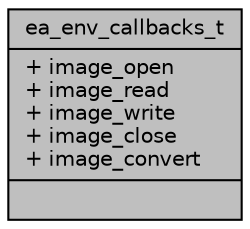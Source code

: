digraph "ea_env_callbacks_t"
{
 // INTERACTIVE_SVG=YES
 // LATEX_PDF_SIZE
  bgcolor="transparent";
  edge [fontname="Helvetica",fontsize="10",labelfontname="Helvetica",labelfontsize="10"];
  node [fontname="Helvetica",fontsize="10",shape=record];
  Node1 [label="{ea_env_callbacks_t\n|+ image_open\l+ image_read\l+ image_write\l+ image_close\l+ image_convert\l|}",height=0.2,width=0.4,color="black", fillcolor="grey75", style="filled", fontcolor="black",tooltip=" "];
}
